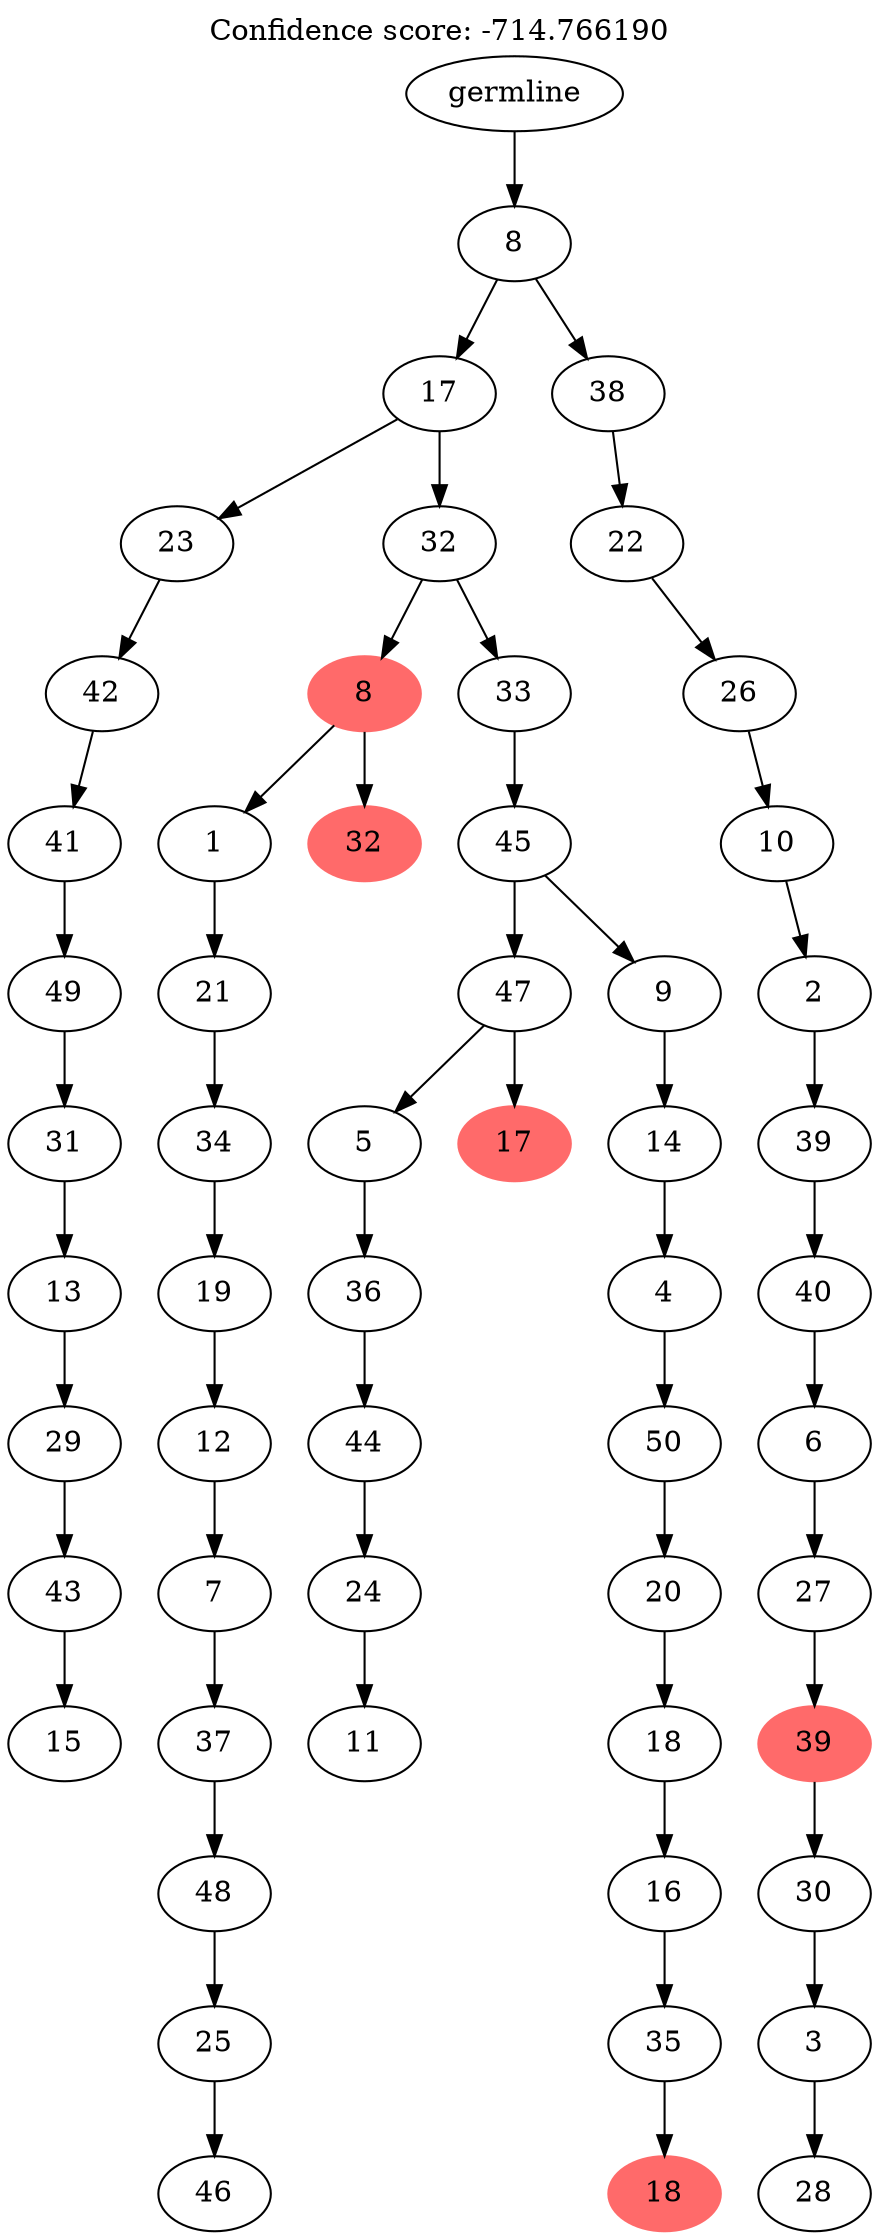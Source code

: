 digraph g {
	"54" -> "55";
	"55" [label="15"];
	"53" -> "54";
	"54" [label="43"];
	"52" -> "53";
	"53" [label="29"];
	"51" -> "52";
	"52" [label="13"];
	"50" -> "51";
	"51" [label="31"];
	"49" -> "50";
	"50" [label="49"];
	"48" -> "49";
	"49" [label="41"];
	"47" -> "48";
	"48" [label="42"];
	"44" -> "45";
	"45" [label="46"];
	"43" -> "44";
	"44" [label="25"];
	"42" -> "43";
	"43" [label="48"];
	"41" -> "42";
	"42" [label="37"];
	"40" -> "41";
	"41" [label="7"];
	"39" -> "40";
	"40" [label="12"];
	"38" -> "39";
	"39" [label="19"];
	"37" -> "38";
	"38" [label="34"];
	"36" -> "37";
	"37" [label="21"];
	"35" -> "36";
	"36" [label="1"];
	"35" -> "46";
	"46" [color=indianred1, style=filled, label="32"];
	"33" -> "34";
	"34" [label="11"];
	"32" -> "33";
	"33" [label="24"];
	"31" -> "32";
	"32" [label="44"];
	"30" -> "31";
	"31" [label="36"];
	"28" -> "29";
	"29" [color=indianred1, style=filled, label="17"];
	"28" -> "30";
	"30" [label="5"];
	"26" -> "27";
	"27" [color=indianred1, style=filled, label="18"];
	"25" -> "26";
	"26" [label="35"];
	"24" -> "25";
	"25" [label="16"];
	"23" -> "24";
	"24" [label="18"];
	"22" -> "23";
	"23" [label="20"];
	"21" -> "22";
	"22" [label="50"];
	"20" -> "21";
	"21" [label="4"];
	"19" -> "20";
	"20" [label="14"];
	"18" -> "19";
	"19" [label="9"];
	"18" -> "28";
	"28" [label="47"];
	"17" -> "18";
	"18" [label="45"];
	"16" -> "17";
	"17" [label="33"];
	"16" -> "35";
	"35" [color=indianred1, style=filled, label="8"];
	"15" -> "16";
	"16" [label="32"];
	"15" -> "47";
	"47" [label="23"];
	"13" -> "14";
	"14" [label="28"];
	"12" -> "13";
	"13" [label="3"];
	"11" -> "12";
	"12" [label="30"];
	"10" -> "11";
	"11" [color=indianred1, style=filled, label="39"];
	"9" -> "10";
	"10" [label="27"];
	"8" -> "9";
	"9" [label="6"];
	"7" -> "8";
	"8" [label="40"];
	"6" -> "7";
	"7" [label="39"];
	"5" -> "6";
	"6" [label="2"];
	"4" -> "5";
	"5" [label="10"];
	"3" -> "4";
	"4" [label="26"];
	"2" -> "3";
	"3" [label="22"];
	"1" -> "2";
	"2" [label="38"];
	"1" -> "15";
	"15" [label="17"];
	"0" -> "1";
	"1" [label="8"];
	"0" [label="germline"];
	labelloc="t";
	label="Confidence score: -714.766190";
}
